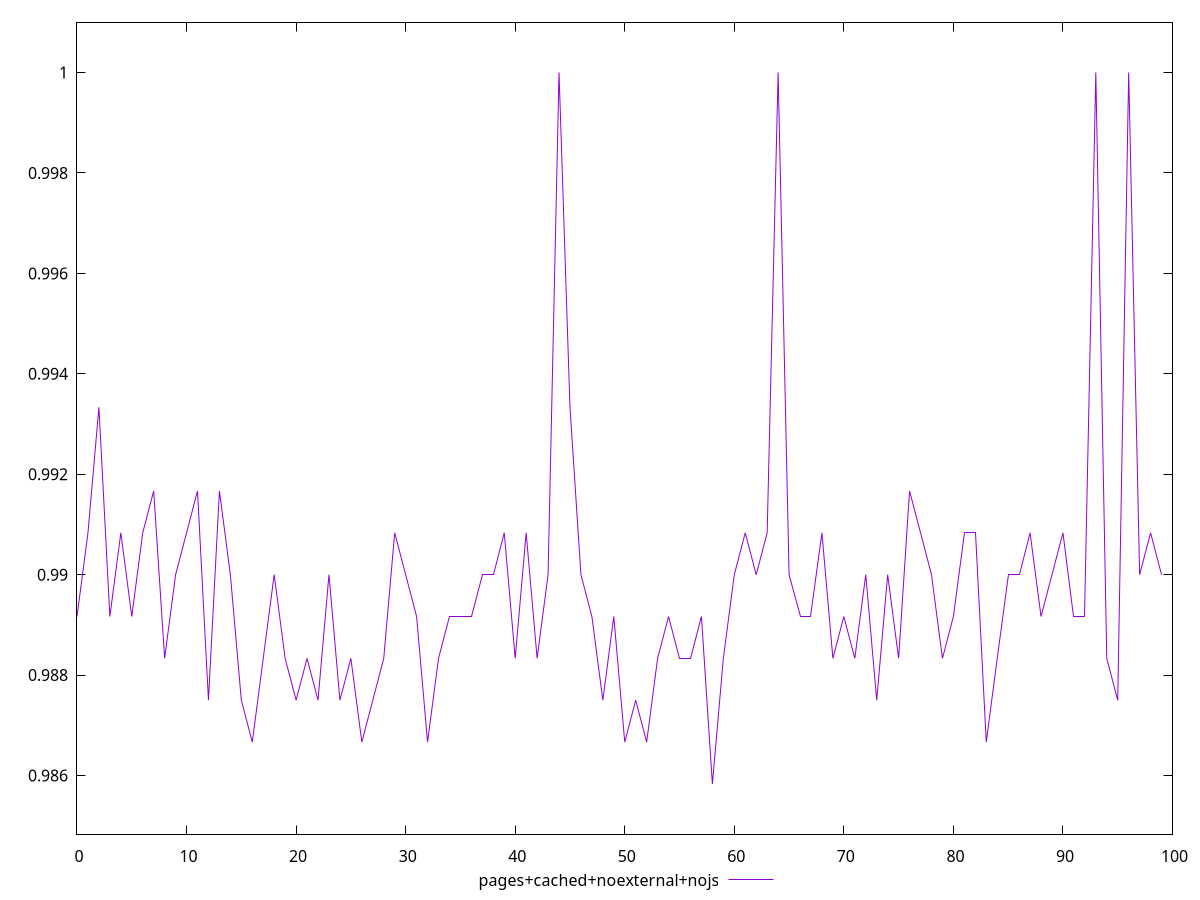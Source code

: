 $_pagesCachedNoexternalNojs <<EOF
0.9891666666666666
0.9908333333333333
0.9933333333333333
0.9891666666666666
0.9908333333333333
0.9891666666666666
0.9908333333333333
0.9916666666666667
0.9883333333333333
0.99
0.9908333333333333
0.9916666666666667
0.9875
0.9916666666666667
0.99
0.9875
0.9866666666666667
0.9883333333333333
0.99
0.9883333333333333
0.9875
0.9883333333333333
0.9875
0.99
0.9875
0.9883333333333333
0.9866666666666667
0.9875
0.9883333333333333
0.9908333333333333
0.99
0.9891666666666666
0.9866666666666667
0.9883333333333333
0.9891666666666666
0.9891666666666666
0.9891666666666666
0.99
0.99
0.9908333333333333
0.9883333333333333
0.9908333333333333
0.9883333333333333
0.99
1
0.9933333333333333
0.99
0.9891666666666666
0.9875
0.9891666666666666
0.9866666666666667
0.9875
0.9866666666666667
0.9883333333333333
0.9891666666666666
0.9883333333333333
0.9883333333333333
0.9891666666666666
0.9858333333333333
0.9883333333333333
0.99
0.9908333333333333
0.99
0.9908333333333333
1
0.99
0.9891666666666666
0.9891666666666666
0.9908333333333333
0.9883333333333333
0.9891666666666666
0.9883333333333333
0.99
0.9875
0.99
0.9883333333333333
0.9916666666666667
0.9908333333333333
0.99
0.9883333333333333
0.9891666666666666
0.9908333333333333
0.9908333333333333
0.9866666666666667
0.9883333333333333
0.99
0.99
0.9908333333333333
0.9891666666666666
0.99
0.9908333333333333
0.9891666666666666
0.9891666666666666
1
0.9883333333333333
0.9875
1
0.99
0.9908333333333333
0.99
EOF
set key outside below
set terminal pngcairo
set output "report_00005_2020-11-02T22-26-11.212Z/render-blocking-resources/pages+cached+noexternal+nojs//score.png"
set yrange [0.9848333333333333:1.001]
plot $_pagesCachedNoexternalNojs title "pages+cached+noexternal+nojs" with line ,
